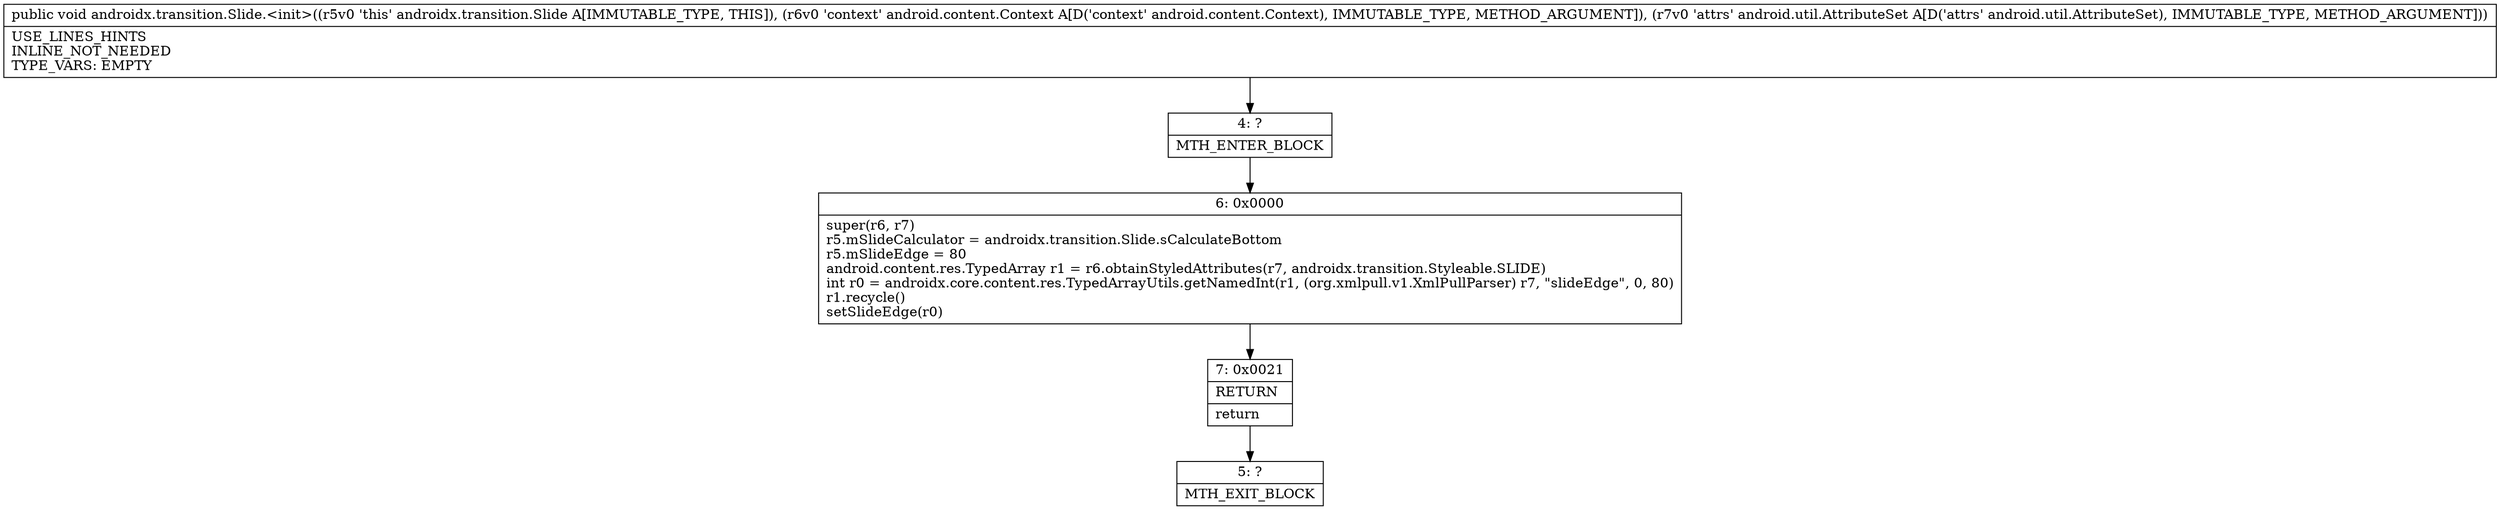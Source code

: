 digraph "CFG forandroidx.transition.Slide.\<init\>(Landroid\/content\/Context;Landroid\/util\/AttributeSet;)V" {
Node_4 [shape=record,label="{4\:\ ?|MTH_ENTER_BLOCK\l}"];
Node_6 [shape=record,label="{6\:\ 0x0000|super(r6, r7)\lr5.mSlideCalculator = androidx.transition.Slide.sCalculateBottom\lr5.mSlideEdge = 80\landroid.content.res.TypedArray r1 = r6.obtainStyledAttributes(r7, androidx.transition.Styleable.SLIDE)\lint r0 = androidx.core.content.res.TypedArrayUtils.getNamedInt(r1, (org.xmlpull.v1.XmlPullParser) r7, \"slideEdge\", 0, 80)\lr1.recycle()\lsetSlideEdge(r0)\l}"];
Node_7 [shape=record,label="{7\:\ 0x0021|RETURN\l|return\l}"];
Node_5 [shape=record,label="{5\:\ ?|MTH_EXIT_BLOCK\l}"];
MethodNode[shape=record,label="{public void androidx.transition.Slide.\<init\>((r5v0 'this' androidx.transition.Slide A[IMMUTABLE_TYPE, THIS]), (r6v0 'context' android.content.Context A[D('context' android.content.Context), IMMUTABLE_TYPE, METHOD_ARGUMENT]), (r7v0 'attrs' android.util.AttributeSet A[D('attrs' android.util.AttributeSet), IMMUTABLE_TYPE, METHOD_ARGUMENT]))  | USE_LINES_HINTS\lINLINE_NOT_NEEDED\lTYPE_VARS: EMPTY\l}"];
MethodNode -> Node_4;Node_4 -> Node_6;
Node_6 -> Node_7;
Node_7 -> Node_5;
}

